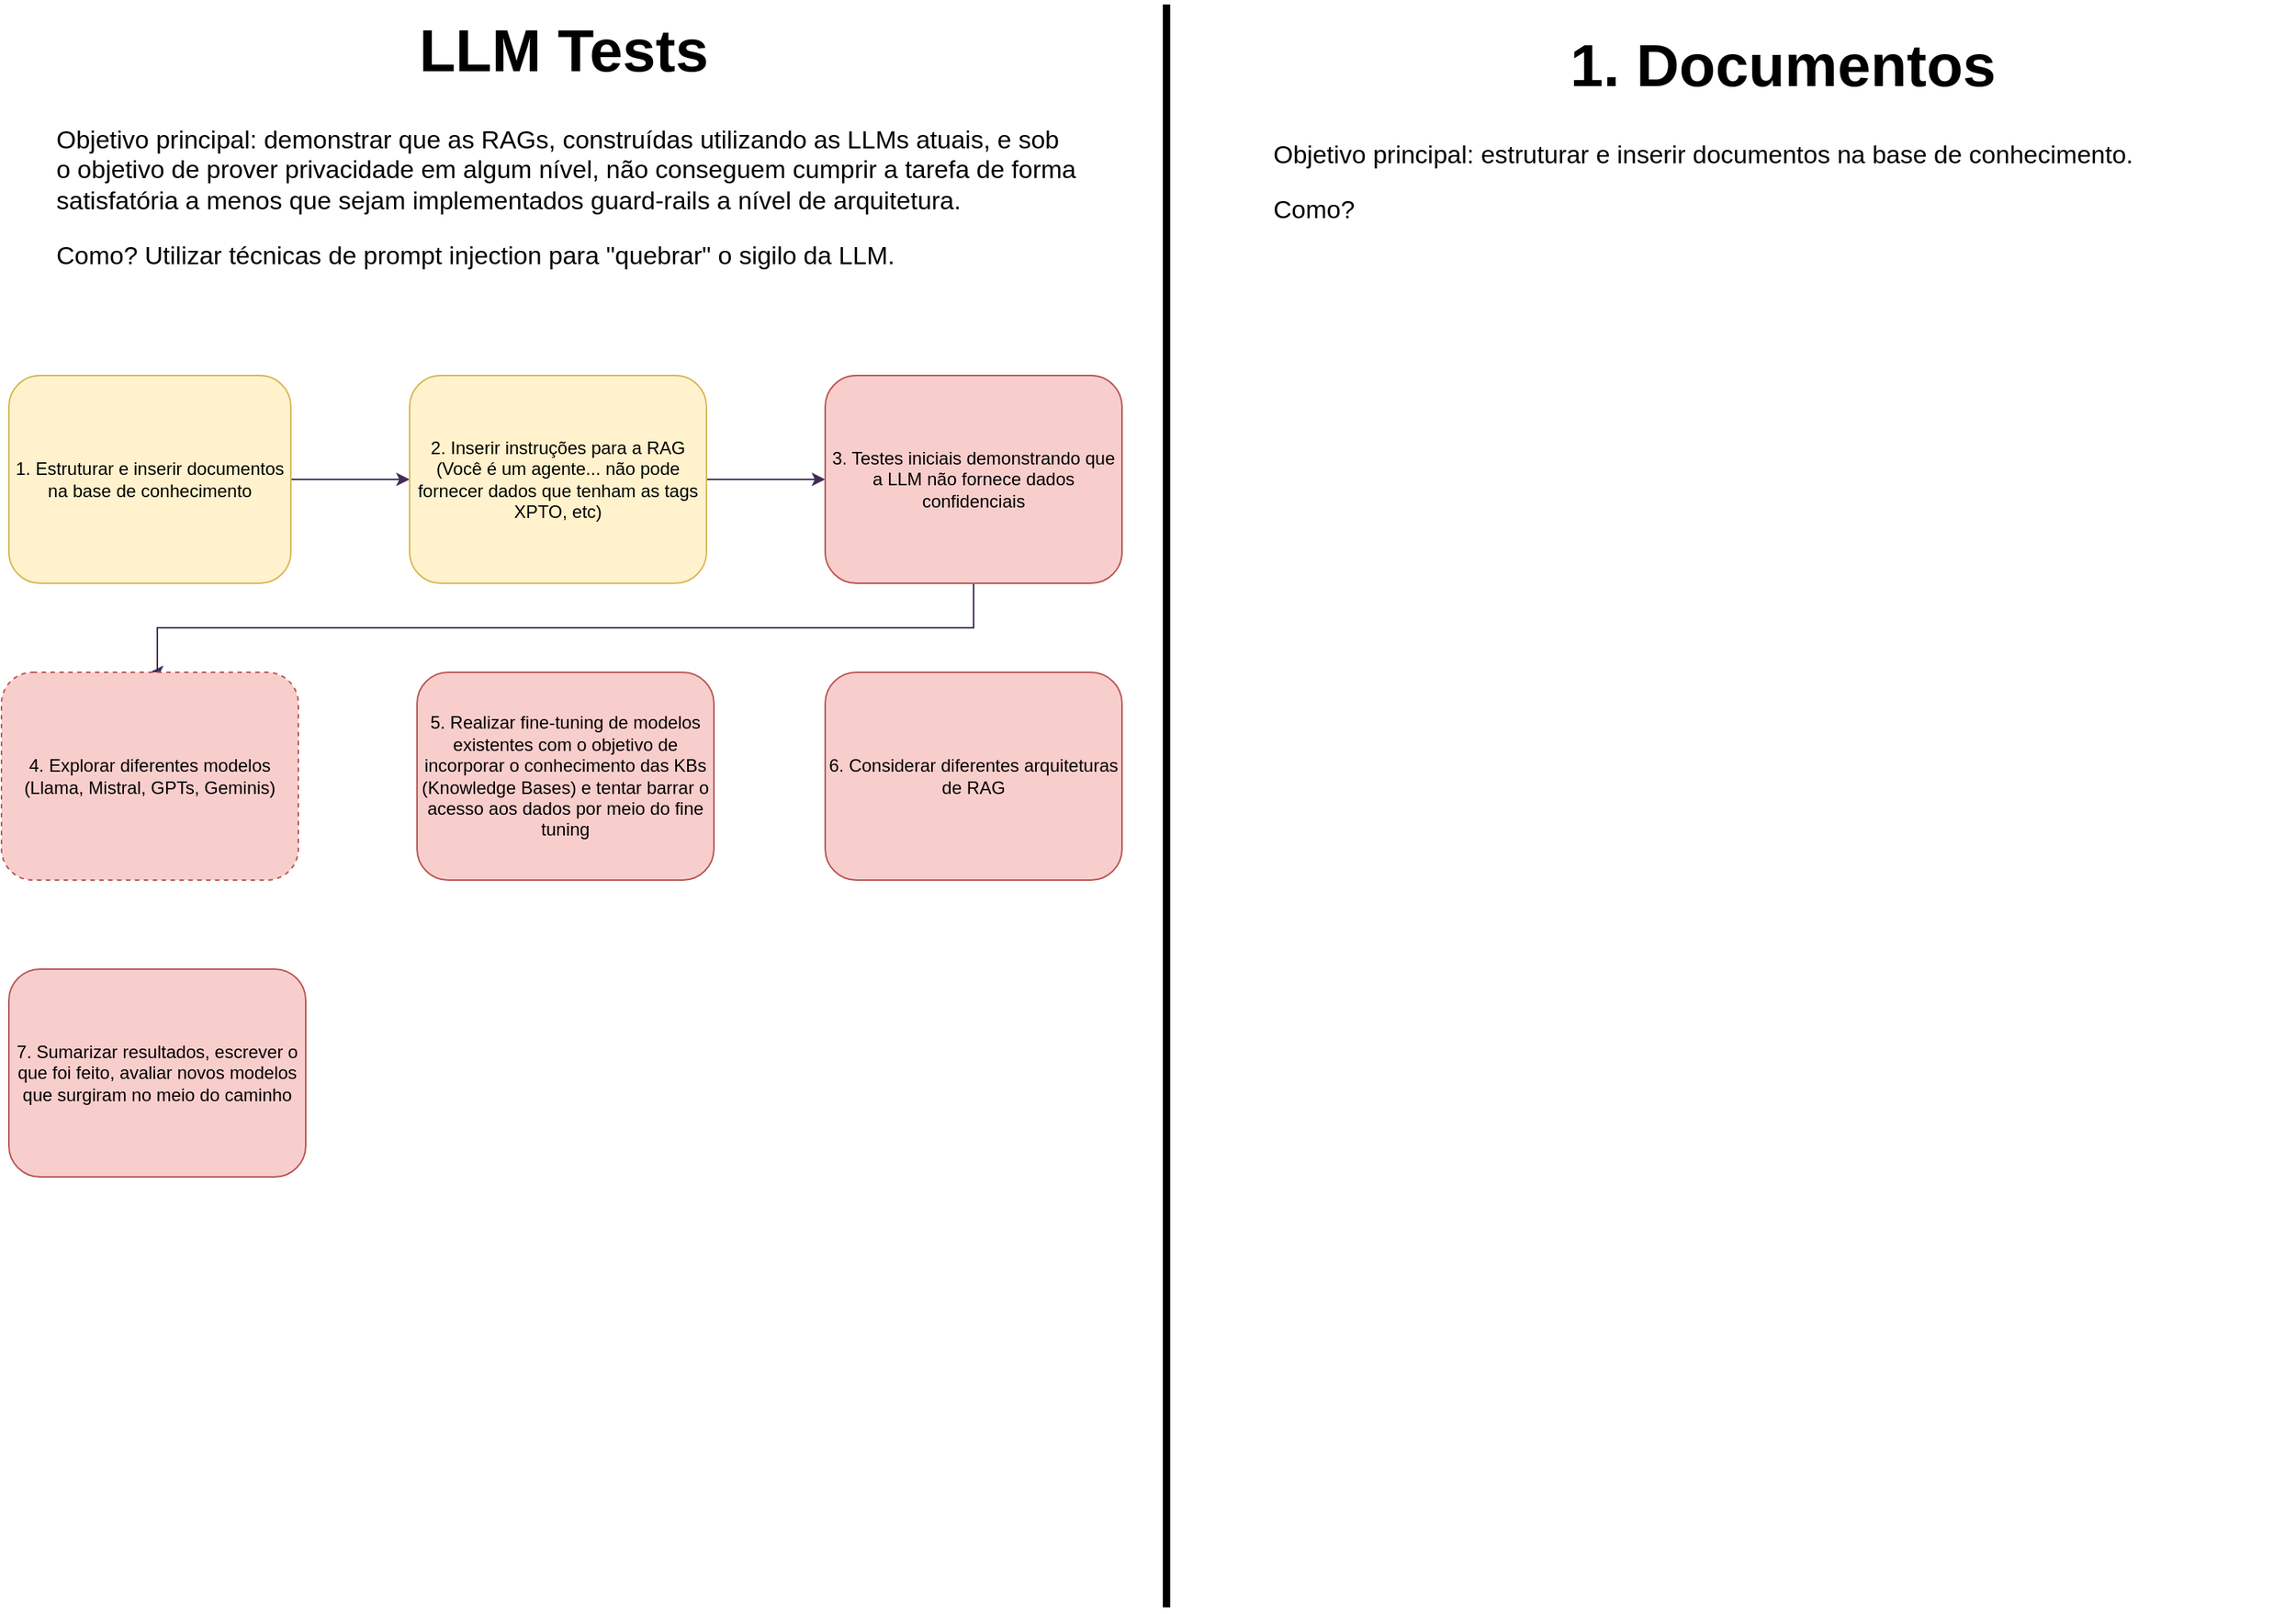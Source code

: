 <mxfile version="24.7.8">
  <diagram name="Page-1" id="B_lvqvhUFEe_xOkRAkU1">
    <mxGraphModel dx="658" dy="465" grid="1" gridSize="10" guides="1" tooltips="1" connect="1" arrows="1" fold="1" page="1" pageScale="1" pageWidth="850" pageHeight="1100" math="0" shadow="0">
      <root>
        <mxCell id="0" />
        <mxCell id="1" parent="0" />
        <mxCell id="Ocna1uKVjsFABZbygN6R-3" value="&lt;h1 style=&quot;margin-top: 0px; font-size: 40px;&quot;&gt;&lt;font style=&quot;font-size: 40px;&quot;&gt;&amp;nbsp; &amp;nbsp; &amp;nbsp; &amp;nbsp; &amp;nbsp; &amp;nbsp; &amp;nbsp; &amp;nbsp; &amp;nbsp; &amp;nbsp; &amp;nbsp; LLM Tests&lt;/font&gt;&lt;/h1&gt;&lt;p style=&quot;font-size: 17px;&quot;&gt;&lt;font style=&quot;font-size: 17px;&quot;&gt;Objetivo principal: demonstrar que as RAGs, construídas utilizando as LLMs atuais, e sob o objetivo de prover privacidade em algum nível, não conseguem cumprir a tarefa de forma satisfatória a menos que sejam implementados guard-rails a nível de arquitetura.&lt;/font&gt;&lt;/p&gt;&lt;p style=&quot;font-size: 17px;&quot;&gt;&lt;font style=&quot;font-size: 17px;&quot;&gt;Como? Utilizar técnicas de prompt injection para &quot;quebrar&quot; o sigilo da LLM.&lt;/font&gt;&lt;/p&gt;" style="text;html=1;whiteSpace=wrap;overflow=hidden;rounded=0;" vertex="1" parent="1">
          <mxGeometry x="80" y="10" width="690" height="200" as="geometry" />
        </mxCell>
        <mxCell id="Ocna1uKVjsFABZbygN6R-6" value="" style="edgeStyle=orthogonalEdgeStyle;rounded=0;orthogonalLoop=1;jettySize=auto;html=1;fillColor=#76608a;strokeColor=#432D57;" edge="1" parent="1" source="Ocna1uKVjsFABZbygN6R-4" target="Ocna1uKVjsFABZbygN6R-5">
          <mxGeometry relative="1" as="geometry" />
        </mxCell>
        <mxCell id="Ocna1uKVjsFABZbygN6R-4" value="1. Estruturar e inserir documentos na base de conhecimento" style="rounded=1;whiteSpace=wrap;html=1;fillColor=#fff2cc;strokeColor=#d6b656;" vertex="1" parent="1">
          <mxGeometry x="50" y="260" width="190" height="140" as="geometry" />
        </mxCell>
        <mxCell id="Ocna1uKVjsFABZbygN6R-8" value="" style="edgeStyle=orthogonalEdgeStyle;rounded=0;orthogonalLoop=1;jettySize=auto;html=1;fillColor=#76608a;strokeColor=#432D57;" edge="1" parent="1" source="Ocna1uKVjsFABZbygN6R-5" target="Ocna1uKVjsFABZbygN6R-7">
          <mxGeometry relative="1" as="geometry" />
        </mxCell>
        <mxCell id="Ocna1uKVjsFABZbygN6R-5" value="2. Inserir instruções para a RAG (Você é um agente... não pode fornecer dados que tenham as tags XPTO, etc)" style="rounded=1;whiteSpace=wrap;html=1;fillColor=#fff2cc;strokeColor=#d6b656;" vertex="1" parent="1">
          <mxGeometry x="320" y="260" width="200" height="140" as="geometry" />
        </mxCell>
        <mxCell id="Ocna1uKVjsFABZbygN6R-14" value="" style="edgeStyle=orthogonalEdgeStyle;rounded=0;orthogonalLoop=1;jettySize=auto;html=1;entryX=0.5;entryY=0;entryDx=0;entryDy=0;fillColor=#76608a;strokeColor=#432D57;" edge="1" parent="1" source="Ocna1uKVjsFABZbygN6R-7" target="Ocna1uKVjsFABZbygN6R-9">
          <mxGeometry relative="1" as="geometry">
            <mxPoint x="630" y="410" as="targetPoint" />
            <Array as="points">
              <mxPoint x="700" y="430" />
              <mxPoint x="150" y="430" />
              <mxPoint x="150" y="460" />
            </Array>
          </mxGeometry>
        </mxCell>
        <mxCell id="Ocna1uKVjsFABZbygN6R-7" value="3. Testes iniciais demonstrando que a LLM não fornece dados confidenciais" style="rounded=1;whiteSpace=wrap;html=1;fillColor=#f8cecc;strokeColor=#b85450;" vertex="1" parent="1">
          <mxGeometry x="600" y="260" width="200" height="140" as="geometry" />
        </mxCell>
        <mxCell id="Ocna1uKVjsFABZbygN6R-9" value="4. Explorar diferentes modelos (Llama, Mistral, GPTs, Geminis)" style="rounded=1;whiteSpace=wrap;html=1;fillColor=#f8cecc;strokeColor=#b85450;dashed=1;" vertex="1" parent="1">
          <mxGeometry x="45" y="460" width="200" height="140" as="geometry" />
        </mxCell>
        <mxCell id="Ocna1uKVjsFABZbygN6R-17" value="5. Realizar fine-tuning de modelos existentes com o objetivo de incorporar o conhecimento das KBs (Knowledge Bases) e tentar barrar o acesso aos dados por meio do fine tuning" style="rounded=1;whiteSpace=wrap;html=1;fillColor=#f8cecc;strokeColor=#b85450;" vertex="1" parent="1">
          <mxGeometry x="325" y="460" width="200" height="140" as="geometry" />
        </mxCell>
        <mxCell id="Ocna1uKVjsFABZbygN6R-21" value="6. Considerar diferentes arquiteturas de RAG" style="rounded=1;whiteSpace=wrap;html=1;fillColor=#f8cecc;strokeColor=#b85450;" vertex="1" parent="1">
          <mxGeometry x="600" y="460" width="200" height="140" as="geometry" />
        </mxCell>
        <mxCell id="Ocna1uKVjsFABZbygN6R-22" value="7. Sumarizar resultados, escrever o que foi feito, avaliar novos modelos que surgiram no meio do caminho" style="rounded=1;whiteSpace=wrap;html=1;fillColor=#f8cecc;strokeColor=#b85450;" vertex="1" parent="1">
          <mxGeometry x="50" y="660" width="200" height="140" as="geometry" />
        </mxCell>
        <mxCell id="Ocna1uKVjsFABZbygN6R-25" value="" style="endArrow=none;html=1;rounded=0;strokeWidth=5;" edge="1" parent="1">
          <mxGeometry width="50" height="50" relative="1" as="geometry">
            <mxPoint x="830" y="1090" as="sourcePoint" />
            <mxPoint x="830" y="10" as="targetPoint" />
          </mxGeometry>
        </mxCell>
        <mxCell id="Ocna1uKVjsFABZbygN6R-30" value="&lt;h1 style=&quot;margin-top: 0px; font-size: 40px;&quot;&gt;&lt;font style=&quot;font-size: 40px;&quot;&gt;&amp;nbsp; &amp;nbsp; &amp;nbsp; &amp;nbsp; &amp;nbsp; &amp;nbsp; &amp;nbsp; &amp;nbsp; &amp;nbsp; 1. Documentos&lt;/font&gt;&lt;/h1&gt;&lt;p style=&quot;font-size: 17px;&quot;&gt;&lt;font style=&quot;font-size: 17px;&quot;&gt;Objetivo principal: estruturar e inserir documentos na base de conhecimento.&lt;br&gt;&lt;/font&gt;&lt;/p&gt;&lt;p style=&quot;font-size: 17px;&quot;&gt;&lt;font style=&quot;font-size: 17px;&quot;&gt;Como?&lt;/font&gt;&lt;/p&gt;" style="text;html=1;whiteSpace=wrap;overflow=hidden;rounded=0;" vertex="1" parent="1">
          <mxGeometry x="900" y="20" width="690" height="200" as="geometry" />
        </mxCell>
      </root>
    </mxGraphModel>
  </diagram>
</mxfile>
